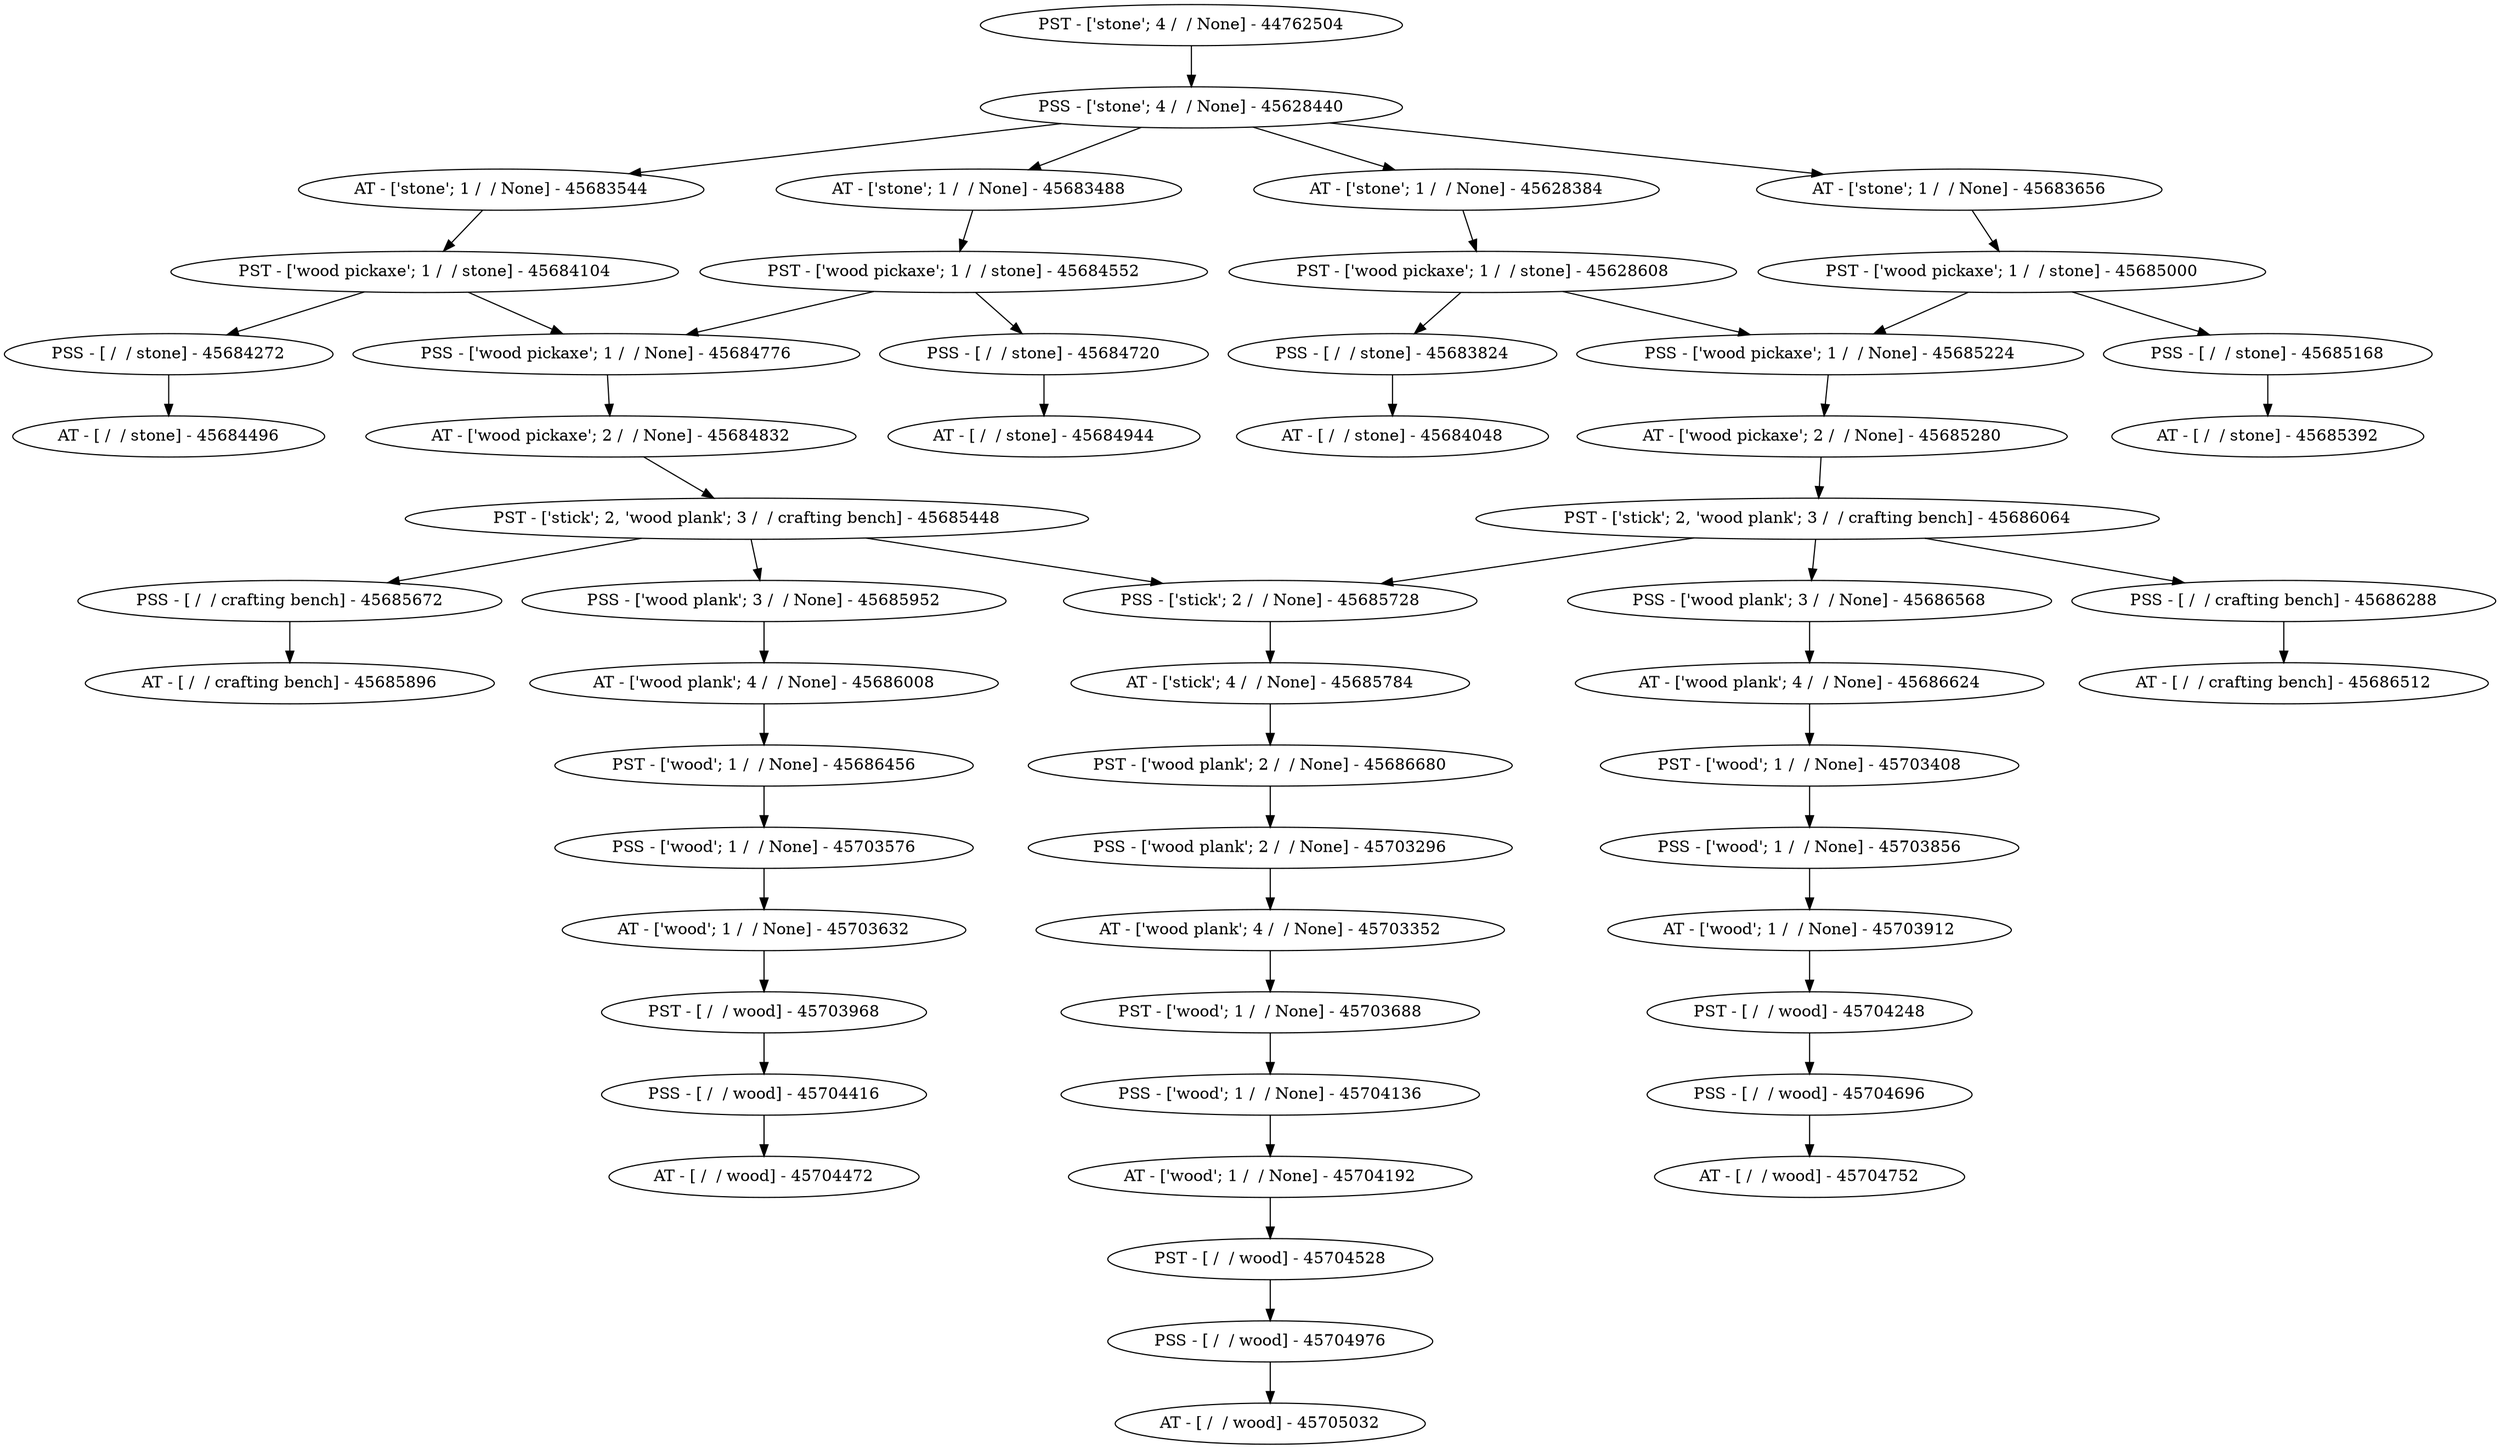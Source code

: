 digraph Tree {
	"PST - ['stone'; 4 /  / None] - 44762504" -> "PSS - ['stone'; 4 /  / None] - 45628440"
	"PSS - ['stone'; 4 /  / None] - 45628440" -> "AT - ['stone'; 1 /  / None] - 45628384"
	"PSS - ['stone'; 4 /  / None] - 45628440" -> "AT - ['stone'; 1 /  / None] - 45683544"
	"PSS - ['stone'; 4 /  / None] - 45628440" -> "AT - ['stone'; 1 /  / None] - 45683488"
	"PSS - ['stone'; 4 /  / None] - 45628440" -> "AT - ['stone'; 1 /  / None] - 45683656"
	"AT - ['stone'; 1 /  / None] - 45628384" -> "PST - ['wood pickaxe'; 1 /  / stone] - 45628608"
	"AT - ['stone'; 1 /  / None] - 45683544" -> "PST - ['wood pickaxe'; 1 /  / stone] - 45684104"
	"AT - ['stone'; 1 /  / None] - 45683488" -> "PST - ['wood pickaxe'; 1 /  / stone] - 45684552"
	"AT - ['stone'; 1 /  / None] - 45683656" -> "PST - ['wood pickaxe'; 1 /  / stone] - 45685000"
	"PST - ['wood pickaxe'; 1 /  / stone] - 45628608" -> "PSS - ['wood pickaxe'; 1 /  / None] - 45685224"
	"PST - ['wood pickaxe'; 1 /  / stone] - 45628608" -> "PSS - [ /  / stone] - 45683824"
	"PST - ['wood pickaxe'; 1 /  / stone] - 45684104" -> "PSS - ['wood pickaxe'; 1 /  / None] - 45684776"
	"PST - ['wood pickaxe'; 1 /  / stone] - 45684104" -> "PSS - [ /  / stone] - 45684272"
	"PST - ['wood pickaxe'; 1 /  / stone] - 45684552" -> "PSS - ['wood pickaxe'; 1 /  / None] - 45684776"
	"PST - ['wood pickaxe'; 1 /  / stone] - 45684552" -> "PSS - [ /  / stone] - 45684720"
	"PST - ['wood pickaxe'; 1 /  / stone] - 45685000" -> "PSS - ['wood pickaxe'; 1 /  / None] - 45685224"
	"PST - ['wood pickaxe'; 1 /  / stone] - 45685000" -> "PSS - [ /  / stone] - 45685168"
	"PSS - [ /  / stone] - 45683824" -> "AT - [ /  / stone] - 45684048"
	"PSS - [ /  / stone] - 45684272" -> "AT - [ /  / stone] - 45684496"
	"PSS - ['wood pickaxe'; 1 /  / None] - 45684776" -> "AT - ['wood pickaxe'; 2 /  / None] - 45684832"
	"PSS - [ /  / stone] - 45684720" -> "AT - [ /  / stone] - 45684944"
	"PSS - ['wood pickaxe'; 1 /  / None] - 45685224" -> "AT - ['wood pickaxe'; 2 /  / None] - 45685280"
	"PSS - [ /  / stone] - 45685168" -> "AT - [ /  / stone] - 45685392"
	"AT - ['wood pickaxe'; 2 /  / None] - 45684832" -> "PST - ['stick'; 2, 'wood plank'; 3 /  / crafting bench] - 45685448"
	"AT - ['wood pickaxe'; 2 /  / None] - 45685280" -> "PST - ['stick'; 2, 'wood plank'; 3 /  / crafting bench] - 45686064"
	"PST - ['stick'; 2, 'wood plank'; 3 /  / crafting bench] - 45685448" -> "PSS - ['stick'; 2 /  / None] - 45685728"
	"PST - ['stick'; 2, 'wood plank'; 3 /  / crafting bench] - 45685448" -> "PSS - [ /  / crafting bench] - 45685672"
	"PST - ['stick'; 2, 'wood plank'; 3 /  / crafting bench] - 45685448" -> "PSS - ['wood plank'; 3 /  / None] - 45685952"
	"PST - ['stick'; 2, 'wood plank'; 3 /  / crafting bench] - 45686064" -> "PSS - ['stick'; 2 /  / None] - 45685728"
	"PST - ['stick'; 2, 'wood plank'; 3 /  / crafting bench] - 45686064" -> "PSS - [ /  / crafting bench] - 45686288"
	"PST - ['stick'; 2, 'wood plank'; 3 /  / crafting bench] - 45686064" -> "PSS - ['wood plank'; 3 /  / None] - 45686568"
	"PSS - ['stick'; 2 /  / None] - 45685728" -> "AT - ['stick'; 4 /  / None] - 45685784"
	"PSS - [ /  / crafting bench] - 45685672" -> "AT - [ /  / crafting bench] - 45685896"
	"PSS - ['wood plank'; 3 /  / None] - 45685952" -> "AT - ['wood plank'; 4 /  / None] - 45686008"
	"PSS - [ /  / crafting bench] - 45686288" -> "AT - [ /  / crafting bench] - 45686512"
	"PSS - ['wood plank'; 3 /  / None] - 45686568" -> "AT - ['wood plank'; 4 /  / None] - 45686624"
	"AT - ['stick'; 4 /  / None] - 45685784" -> "PST - ['wood plank'; 2 /  / None] - 45686680"
	"AT - ['wood plank'; 4 /  / None] - 45686008" -> "PST - ['wood'; 1 /  / None] - 45686456"
	"AT - ['wood plank'; 4 /  / None] - 45686624" -> "PST - ['wood'; 1 /  / None] - 45703408"
	"PST - ['wood plank'; 2 /  / None] - 45686680" -> "PSS - ['wood plank'; 2 /  / None] - 45703296"
	"PST - ['wood'; 1 /  / None] - 45686456" -> "PSS - ['wood'; 1 /  / None] - 45703576"
	"PST - ['wood'; 1 /  / None] - 45703408" -> "PSS - ['wood'; 1 /  / None] - 45703856"
	"PSS - ['wood plank'; 2 /  / None] - 45703296" -> "AT - ['wood plank'; 4 /  / None] - 45703352"
	"PSS - ['wood'; 1 /  / None] - 45703576" -> "AT - ['wood'; 1 /  / None] - 45703632"
	"PSS - ['wood'; 1 /  / None] - 45703856" -> "AT - ['wood'; 1 /  / None] - 45703912"
	"AT - ['wood plank'; 4 /  / None] - 45703352" -> "PST - ['wood'; 1 /  / None] - 45703688"
	"AT - ['wood'; 1 /  / None] - 45703632" -> "PST - [ /  / wood] - 45703968"
	"AT - ['wood'; 1 /  / None] - 45703912" -> "PST - [ /  / wood] - 45704248"
	"PST - ['wood'; 1 /  / None] - 45703688" -> "PSS - ['wood'; 1 /  / None] - 45704136"
	"PST - [ /  / wood] - 45703968" -> "PSS - [ /  / wood] - 45704416"
	"PST - [ /  / wood] - 45704248" -> "PSS - [ /  / wood] - 45704696"
	"PSS - ['wood'; 1 /  / None] - 45704136" -> "AT - ['wood'; 1 /  / None] - 45704192"
	"PSS - [ /  / wood] - 45704416" -> "AT - [ /  / wood] - 45704472"
	"PSS - [ /  / wood] - 45704696" -> "AT - [ /  / wood] - 45704752"
	"AT - ['wood'; 1 /  / None] - 45704192" -> "PST - [ /  / wood] - 45704528"
	"PST - [ /  / wood] - 45704528" -> "PSS - [ /  / wood] - 45704976"
	"PSS - [ /  / wood] - 45704976" -> "AT - [ /  / wood] - 45705032"
}
